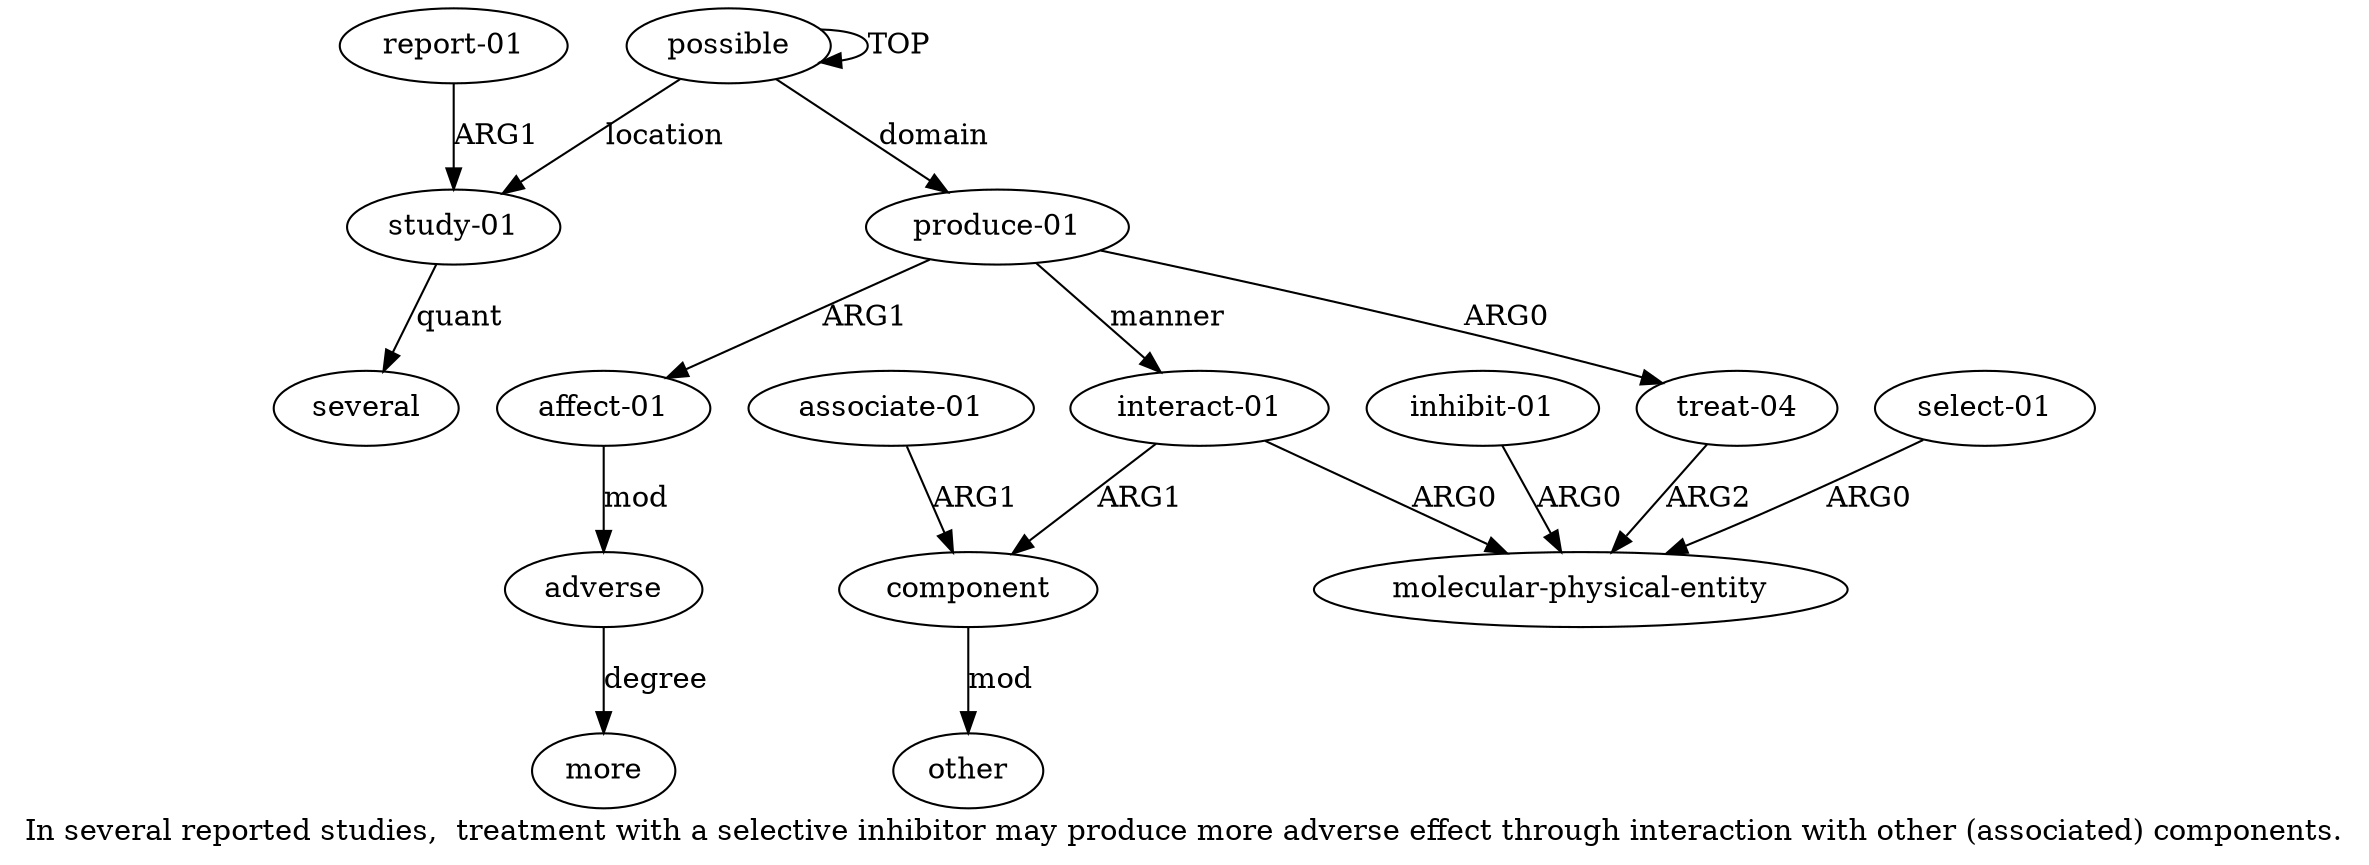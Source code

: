 digraph  {
	graph [label="In several reported studies,  treatment with a selective inhibitor may produce more adverse effect through interaction with other (\
associated) components."];
	node [label="\N"];
	a15	 [color=black,
		gold_ind=15,
		gold_label=several,
		label=several,
		test_ind=15,
		test_label=several];
	a14	 [color=black,
		gold_ind=14,
		gold_label="report-01",
		label="report-01",
		test_ind=14,
		test_label="report-01"];
	a13	 [color=black,
		gold_ind=13,
		gold_label="study-01",
		label="study-01",
		test_ind=13,
		test_label="study-01"];
	a14 -> a13 [key=0,
	color=black,
	gold_label=ARG1,
	label=ARG1,
	test_label=ARG1];
a11 [color=black,
	gold_ind=11,
	gold_label=other,
	label=other,
	test_ind=11,
	test_label=other];
a10 [color=black,
	gold_ind=10,
	gold_label=component,
	label=component,
	test_ind=10,
	test_label=component];
a10 -> a11 [key=0,
color=black,
gold_label=mod,
label=mod,
test_label=mod];
a13 -> a15 [key=0,
color=black,
gold_label=quant,
label=quant,
test_label=quant];
a12 [color=black,
gold_ind=12,
gold_label="associate-01",
label="associate-01",
test_ind=12,
test_label="associate-01"];
a12 -> a10 [key=0,
color=black,
gold_label=ARG1,
label=ARG1,
test_label=ARG1];
a1 [color=black,
gold_ind=1,
gold_label="produce-01",
label="produce-01",
test_ind=1,
test_label="produce-01"];
a2 [color=black,
gold_ind=2,
gold_label="treat-04",
label="treat-04",
test_ind=2,
test_label="treat-04"];
a1 -> a2 [key=0,
color=black,
gold_label=ARG0,
label=ARG0,
test_label=ARG0];
a6 [color=black,
gold_ind=6,
gold_label="affect-01",
label="affect-01",
test_ind=6,
test_label="affect-01"];
a1 -> a6 [key=0,
color=black,
gold_label=ARG1,
label=ARG1,
test_label=ARG1];
a9 [color=black,
gold_ind=9,
gold_label="interact-01",
label="interact-01",
test_ind=9,
test_label="interact-01"];
a1 -> a9 [key=0,
color=black,
gold_label=manner,
label=manner,
test_label=manner];
a0 [color=black,
gold_ind=0,
gold_label=possible,
label=possible,
test_ind=0,
test_label=possible];
a0 -> a13 [key=0,
color=black,
gold_label=location,
label=location,
test_label=location];
a0 -> a1 [key=0,
color=black,
gold_label=domain,
label=domain,
test_label=domain];
a0 -> a0 [key=0,
color=black,
gold_label=TOP,
label=TOP,
test_label=TOP];
a3 [color=black,
gold_ind=3,
gold_label="molecular-physical-entity",
label="molecular-physical-entity",
test_ind=3,
test_label="molecular-physical-entity"];
a2 -> a3 [key=0,
color=black,
gold_label=ARG2,
label=ARG2,
test_label=ARG2];
a5 [color=black,
gold_ind=5,
gold_label="select-01",
label="select-01",
test_ind=5,
test_label="select-01"];
a5 -> a3 [key=0,
color=black,
gold_label=ARG0,
label=ARG0,
test_label=ARG0];
a4 [color=black,
gold_ind=4,
gold_label="inhibit-01",
label="inhibit-01",
test_ind=4,
test_label="inhibit-01"];
a4 -> a3 [key=0,
color=black,
gold_label=ARG0,
label=ARG0,
test_label=ARG0];
a7 [color=black,
gold_ind=7,
gold_label=adverse,
label=adverse,
test_ind=7,
test_label=adverse];
a8 [color=black,
gold_ind=8,
gold_label=more,
label=more,
test_ind=8,
test_label=more];
a7 -> a8 [key=0,
color=black,
gold_label=degree,
label=degree,
test_label=degree];
a6 -> a7 [key=0,
color=black,
gold_label=mod,
label=mod,
test_label=mod];
a9 -> a10 [key=0,
color=black,
gold_label=ARG1,
label=ARG1,
test_label=ARG1];
a9 -> a3 [key=0,
color=black,
gold_label=ARG0,
label=ARG0,
test_label=ARG0];
}
